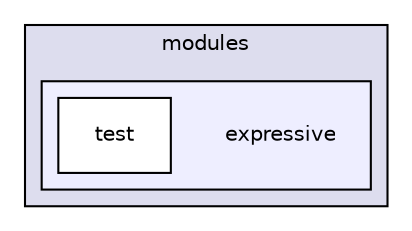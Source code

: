 digraph "quetzal/modules/expressive" {
  compound=true
  node [ fontsize="10", fontname="Helvetica"];
  edge [ labelfontsize="10", labelfontname="Helvetica"];
  subgraph clusterdir_452d8c588a01d0d9b6358ca147e46c83 {
    graph [ bgcolor="#ddddee", pencolor="black", label="modules" fontname="Helvetica", fontsize="10", URL="dir_452d8c588a01d0d9b6358ca147e46c83.html"]
  subgraph clusterdir_db869d965372c8d4723c4516cb60a721 {
    graph [ bgcolor="#eeeeff", pencolor="black", label="" URL="dir_db869d965372c8d4723c4516cb60a721.html"];
    dir_db869d965372c8d4723c4516cb60a721 [shape=plaintext label="expressive"];
    dir_5440d39b7a5892e39ab18a77ab578eab [shape=box label="test" color="black" fillcolor="white" style="filled" URL="dir_5440d39b7a5892e39ab18a77ab578eab.html"];
  }
  }
}
